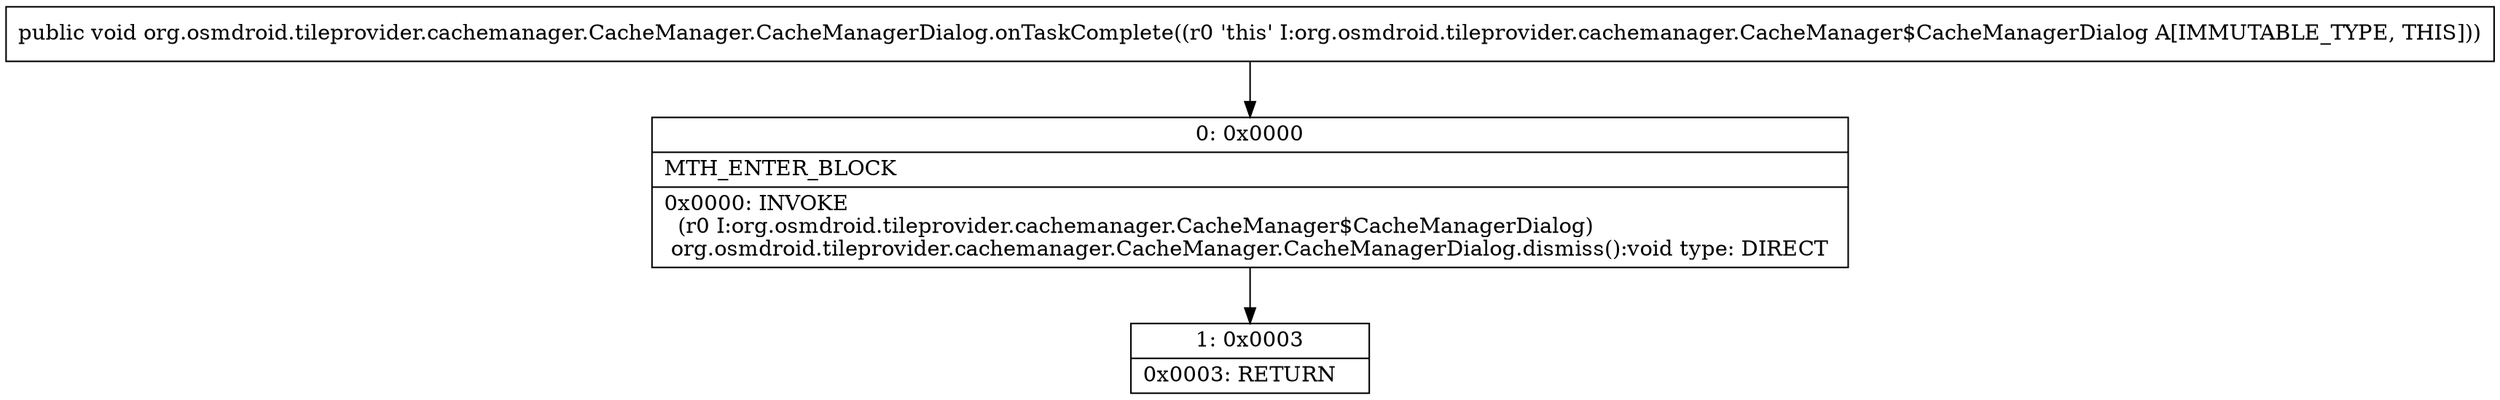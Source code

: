 digraph "CFG fororg.osmdroid.tileprovider.cachemanager.CacheManager.CacheManagerDialog.onTaskComplete()V" {
Node_0 [shape=record,label="{0\:\ 0x0000|MTH_ENTER_BLOCK\l|0x0000: INVOKE  \l  (r0 I:org.osmdroid.tileprovider.cachemanager.CacheManager$CacheManagerDialog)\l org.osmdroid.tileprovider.cachemanager.CacheManager.CacheManagerDialog.dismiss():void type: DIRECT \l}"];
Node_1 [shape=record,label="{1\:\ 0x0003|0x0003: RETURN   \l}"];
MethodNode[shape=record,label="{public void org.osmdroid.tileprovider.cachemanager.CacheManager.CacheManagerDialog.onTaskComplete((r0 'this' I:org.osmdroid.tileprovider.cachemanager.CacheManager$CacheManagerDialog A[IMMUTABLE_TYPE, THIS])) }"];
MethodNode -> Node_0;
Node_0 -> Node_1;
}

